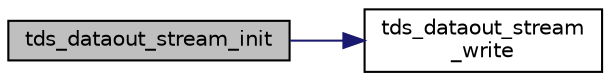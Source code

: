 digraph "tds_dataout_stream_init"
{
 // LATEX_PDF_SIZE
  edge [fontname="Helvetica",fontsize="10",labelfontname="Helvetica",labelfontsize="10"];
  node [fontname="Helvetica",fontsize="10",shape=record];
  rankdir="LR";
  Node1 [label="tds_dataout_stream_init",height=0.2,width=0.4,color="black", fillcolor="grey75", style="filled", fontcolor="black",tooltip="Initialize a data output stream."];
  Node1 -> Node2 [color="midnightblue",fontsize="10",style="solid",fontname="Helvetica"];
  Node2 [label="tds_dataout_stream\l_write",height=0.2,width=0.4,color="black", fillcolor="white", style="filled",URL="$a01415.html#ae38a590ee08cf398e7adef536ac94538",tooltip="Writes data to network for output stream."];
}
